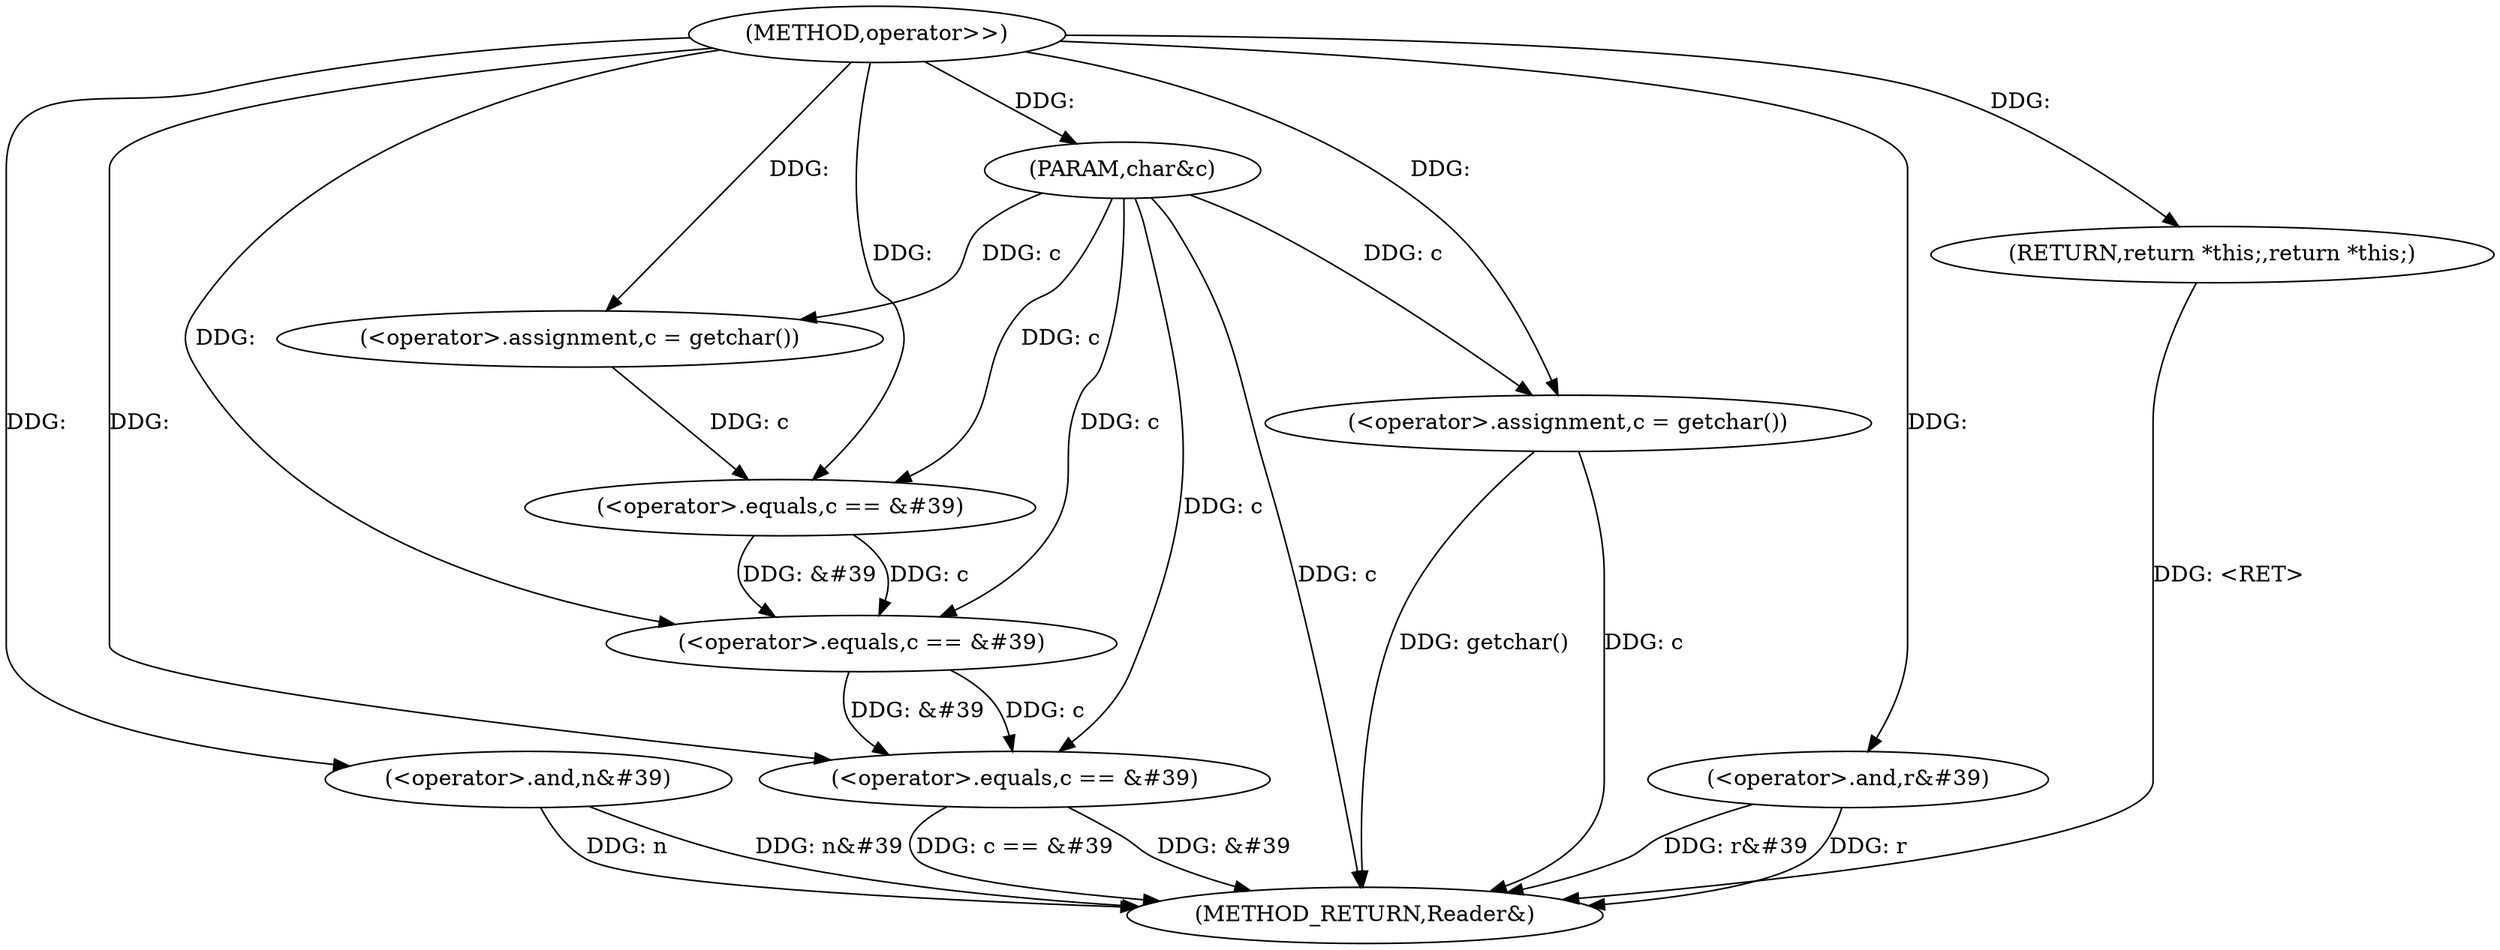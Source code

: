 digraph "operator>>" {  
"1000651" [label = "(METHOD,operator>>)" ]
"1000683" [label = "(METHOD_RETURN,Reader&)" ]
"1000652" [label = "(PARAM,char&c)" ]
"1000654" [label = "(<operator>.assignment,c = getchar())" ]
"1000657" [label = "(<operator>.equals,c == &#39)" ]
"1000661" [label = "(<operator>.and,n&#39)" ]
"1000664" [label = "(<operator>.equals,c == &#39)" ]
"1000670" [label = "(<operator>.equals,c == &#39)" ]
"1000674" [label = "(<operator>.and,r&#39)" ]
"1000677" [label = "(<operator>.assignment,c = getchar())" ]
"1000680" [label = "(RETURN,return *this;,return *this;)" ]
  "1000652" -> "1000683"  [ label = "DDG: c"] 
  "1000661" -> "1000683"  [ label = "DDG: n&#39"] 
  "1000670" -> "1000683"  [ label = "DDG: &#39"] 
  "1000670" -> "1000683"  [ label = "DDG: c == &#39"] 
  "1000674" -> "1000683"  [ label = "DDG: r&#39"] 
  "1000677" -> "1000683"  [ label = "DDG: c"] 
  "1000677" -> "1000683"  [ label = "DDG: getchar()"] 
  "1000680" -> "1000683"  [ label = "DDG: <RET>"] 
  "1000674" -> "1000683"  [ label = "DDG: r"] 
  "1000661" -> "1000683"  [ label = "DDG: n"] 
  "1000651" -> "1000652"  [ label = "DDG: "] 
  "1000651" -> "1000654"  [ label = "DDG: "] 
  "1000651" -> "1000677"  [ label = "DDG: "] 
  "1000651" -> "1000680"  [ label = "DDG: "] 
  "1000652" -> "1000654"  [ label = "DDG: c"] 
  "1000654" -> "1000657"  [ label = "DDG: c"] 
  "1000652" -> "1000657"  [ label = "DDG: c"] 
  "1000651" -> "1000657"  [ label = "DDG: "] 
  "1000651" -> "1000661"  [ label = "DDG: "] 
  "1000657" -> "1000664"  [ label = "DDG: c"] 
  "1000652" -> "1000664"  [ label = "DDG: c"] 
  "1000651" -> "1000664"  [ label = "DDG: "] 
  "1000657" -> "1000664"  [ label = "DDG: &#39"] 
  "1000664" -> "1000670"  [ label = "DDG: c"] 
  "1000652" -> "1000670"  [ label = "DDG: c"] 
  "1000651" -> "1000670"  [ label = "DDG: "] 
  "1000664" -> "1000670"  [ label = "DDG: &#39"] 
  "1000651" -> "1000674"  [ label = "DDG: "] 
  "1000652" -> "1000677"  [ label = "DDG: c"] 
}
